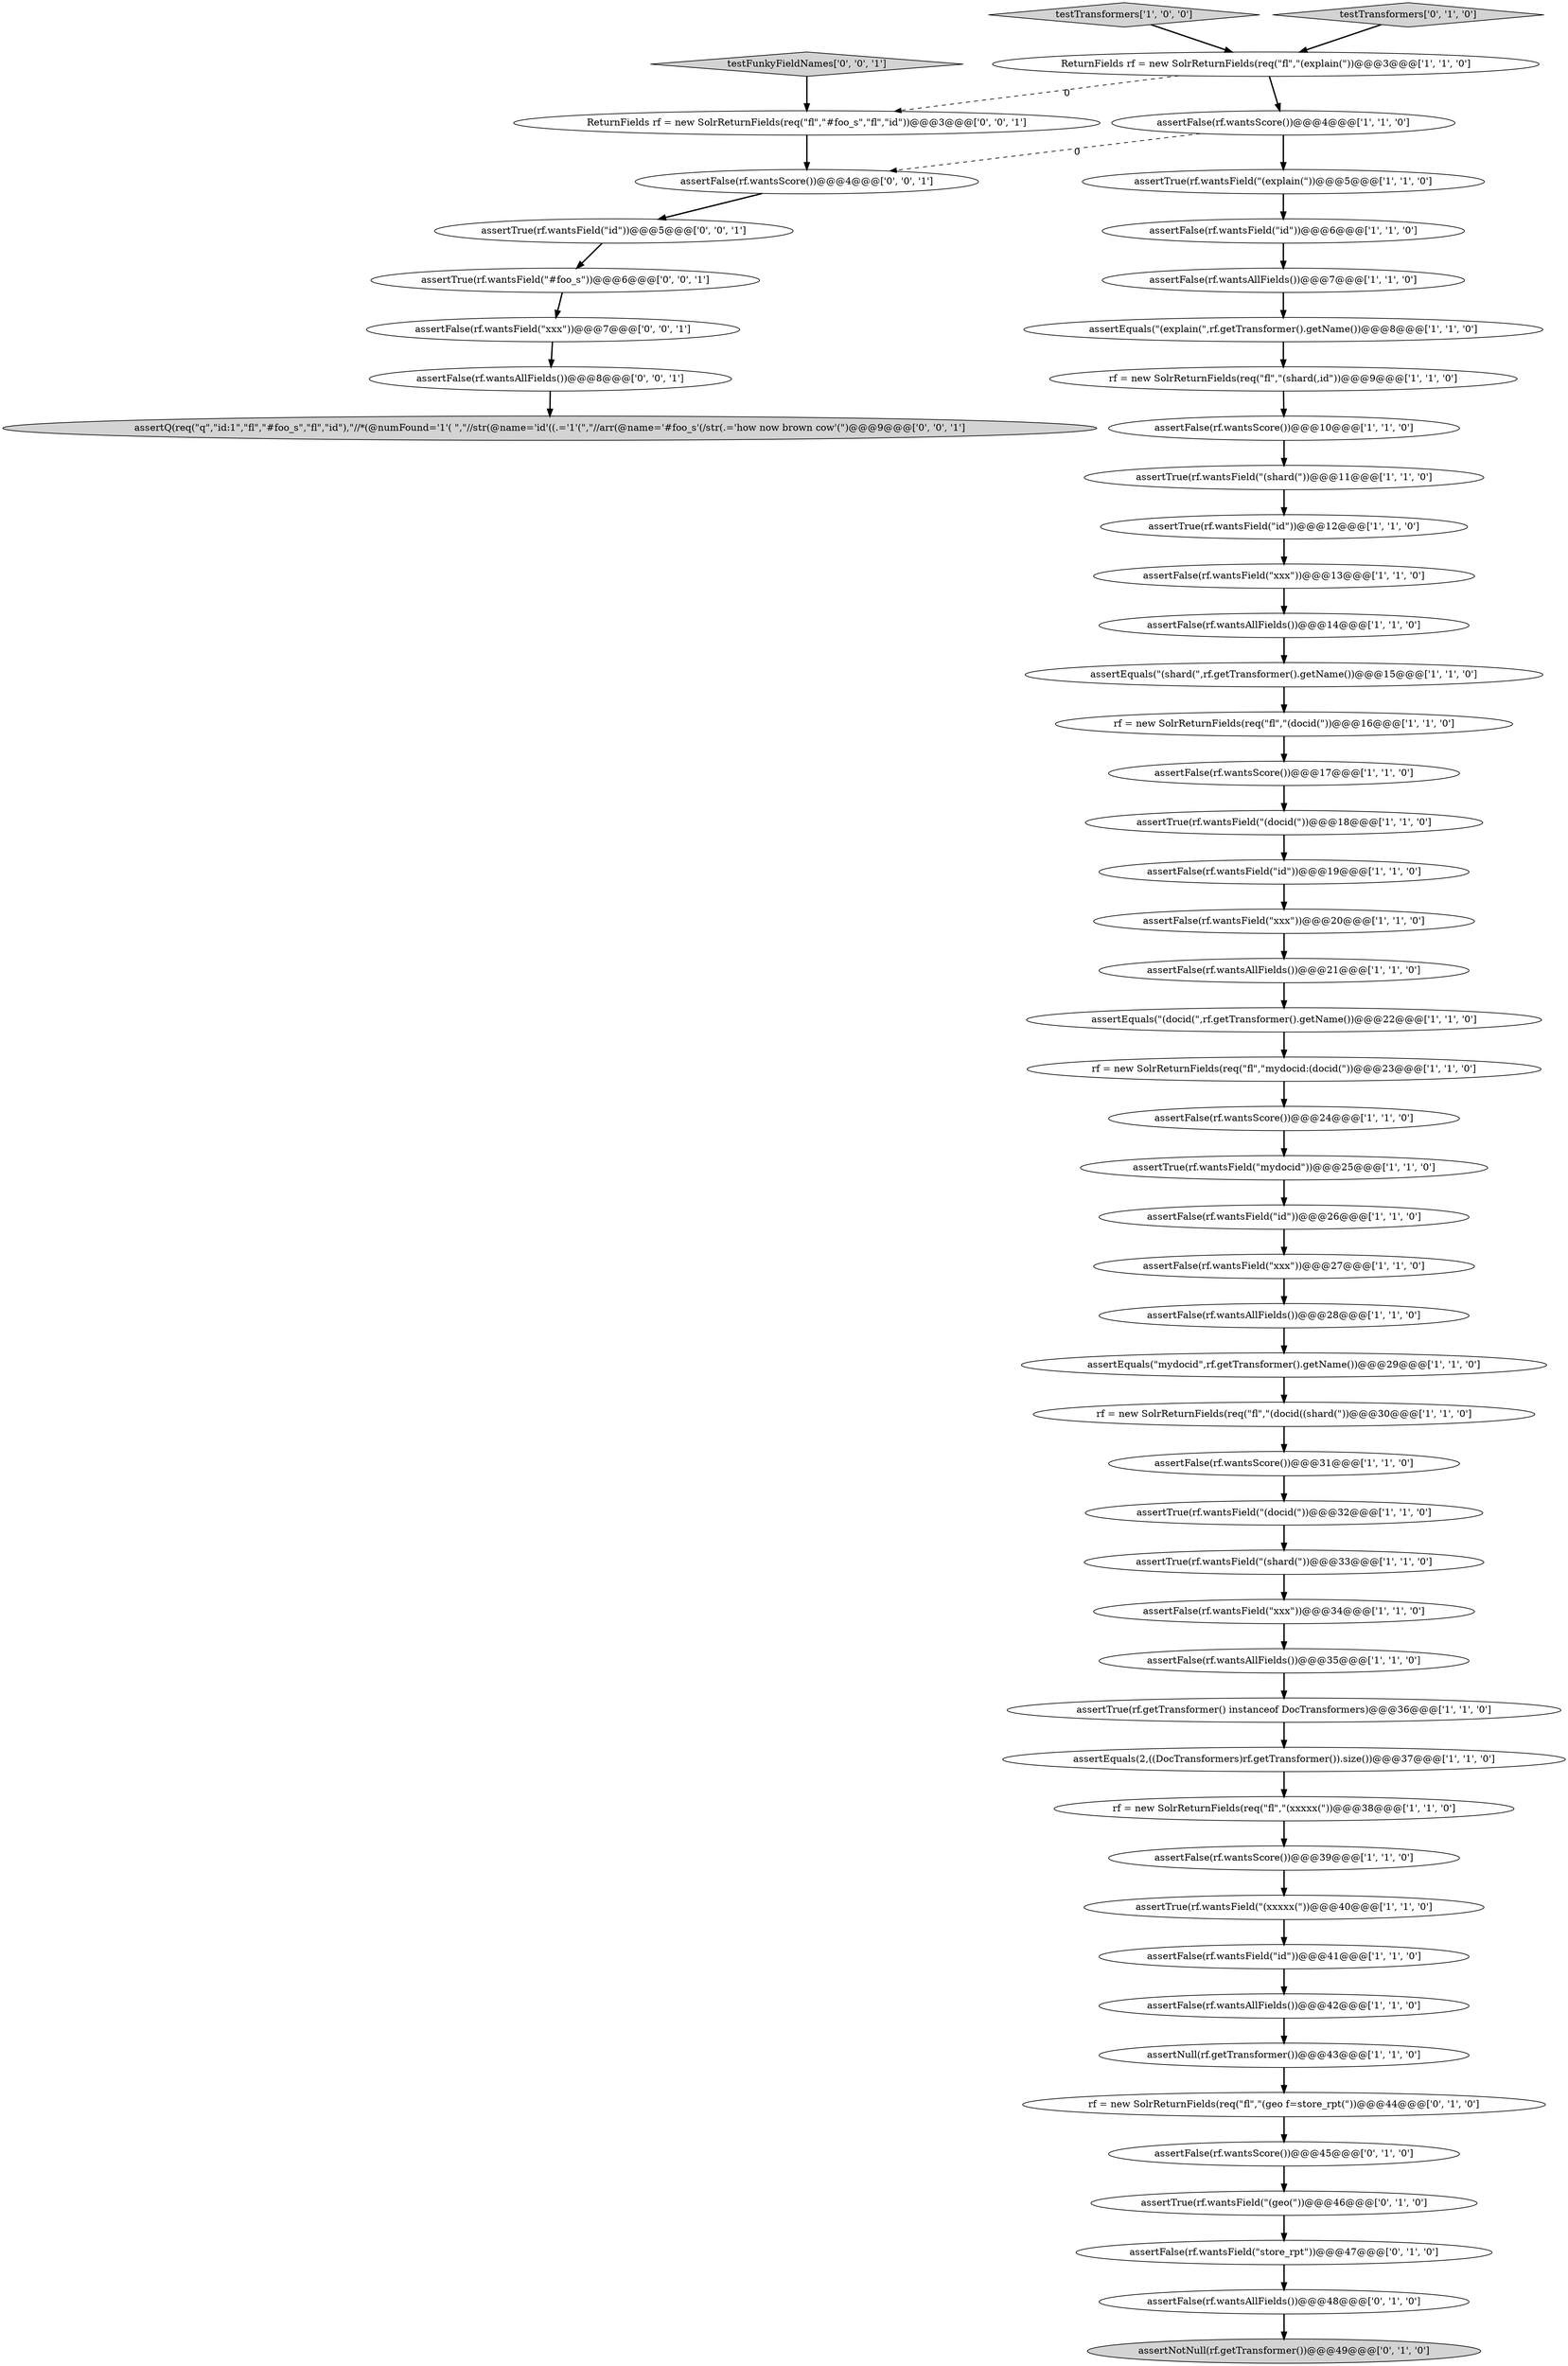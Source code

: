 digraph {
39 [style = filled, label = "assertEquals(\"(explain(\",rf.getTransformer().getName())@@@8@@@['1', '1', '0']", fillcolor = white, shape = ellipse image = "AAA0AAABBB1BBB"];
9 [style = filled, label = "assertTrue(rf.wantsField(\"(xxxxx(\"))@@@40@@@['1', '1', '0']", fillcolor = white, shape = ellipse image = "AAA0AAABBB1BBB"];
12 [style = filled, label = "assertEquals(\"(docid(\",rf.getTransformer().getName())@@@22@@@['1', '1', '0']", fillcolor = white, shape = ellipse image = "AAA0AAABBB1BBB"];
7 [style = filled, label = "assertFalse(rf.wantsAllFields())@@@14@@@['1', '1', '0']", fillcolor = white, shape = ellipse image = "AAA0AAABBB1BBB"];
4 [style = filled, label = "assertFalse(rf.wantsScore())@@@4@@@['1', '1', '0']", fillcolor = white, shape = ellipse image = "AAA0AAABBB1BBB"];
25 [style = filled, label = "assertFalse(rf.wantsScore())@@@24@@@['1', '1', '0']", fillcolor = white, shape = ellipse image = "AAA0AAABBB1BBB"];
27 [style = filled, label = "assertFalse(rf.wantsScore())@@@39@@@['1', '1', '0']", fillcolor = white, shape = ellipse image = "AAA0AAABBB1BBB"];
30 [style = filled, label = "testTransformers['1', '0', '0']", fillcolor = lightgray, shape = diamond image = "AAA0AAABBB1BBB"];
20 [style = filled, label = "assertFalse(rf.wantsAllFields())@@@28@@@['1', '1', '0']", fillcolor = white, shape = ellipse image = "AAA0AAABBB1BBB"];
46 [style = filled, label = "assertFalse(rf.wantsField(\"store_rpt\"))@@@47@@@['0', '1', '0']", fillcolor = white, shape = ellipse image = "AAA1AAABBB2BBB"];
56 [style = filled, label = "assertTrue(rf.wantsField(\"#foo_s\"))@@@6@@@['0', '0', '1']", fillcolor = white, shape = ellipse image = "AAA0AAABBB3BBB"];
43 [style = filled, label = "assertNotNull(rf.getTransformer())@@@49@@@['0', '1', '0']", fillcolor = lightgray, shape = ellipse image = "AAA1AAABBB2BBB"];
29 [style = filled, label = "assertTrue(rf.wantsField(\"(docid(\"))@@@18@@@['1', '1', '0']", fillcolor = white, shape = ellipse image = "AAA0AAABBB1BBB"];
53 [style = filled, label = "assertTrue(rf.wantsField(\"id\"))@@@5@@@['0', '0', '1']", fillcolor = white, shape = ellipse image = "AAA0AAABBB3BBB"];
0 [style = filled, label = "assertEquals(\"mydocid\",rf.getTransformer().getName())@@@29@@@['1', '1', '0']", fillcolor = white, shape = ellipse image = "AAA0AAABBB1BBB"];
21 [style = filled, label = "rf = new SolrReturnFields(req(\"fl\",\"(shard(,id\"))@@@9@@@['1', '1', '0']", fillcolor = white, shape = ellipse image = "AAA0AAABBB1BBB"];
10 [style = filled, label = "assertEquals(\"(shard(\",rf.getTransformer().getName())@@@15@@@['1', '1', '0']", fillcolor = white, shape = ellipse image = "AAA0AAABBB1BBB"];
5 [style = filled, label = "assertTrue(rf.wantsField(\"(explain(\"))@@@5@@@['1', '1', '0']", fillcolor = white, shape = ellipse image = "AAA0AAABBB1BBB"];
48 [style = filled, label = "assertTrue(rf.wantsField(\"(geo(\"))@@@46@@@['0', '1', '0']", fillcolor = white, shape = ellipse image = "AAA1AAABBB2BBB"];
41 [style = filled, label = "assertFalse(rf.wantsAllFields())@@@42@@@['1', '1', '0']", fillcolor = white, shape = ellipse image = "AAA0AAABBB1BBB"];
13 [style = filled, label = "assertFalse(rf.wantsField(\"xxx\"))@@@27@@@['1', '1', '0']", fillcolor = white, shape = ellipse image = "AAA0AAABBB1BBB"];
6 [style = filled, label = "assertFalse(rf.wantsField(\"xxx\"))@@@20@@@['1', '1', '0']", fillcolor = white, shape = ellipse image = "AAA0AAABBB1BBB"];
24 [style = filled, label = "assertFalse(rf.wantsScore())@@@17@@@['1', '1', '0']", fillcolor = white, shape = ellipse image = "AAA0AAABBB1BBB"];
31 [style = filled, label = "assertFalse(rf.wantsScore())@@@10@@@['1', '1', '0']", fillcolor = white, shape = ellipse image = "AAA0AAABBB1BBB"];
37 [style = filled, label = "assertFalse(rf.wantsAllFields())@@@7@@@['1', '1', '0']", fillcolor = white, shape = ellipse image = "AAA0AAABBB1BBB"];
16 [style = filled, label = "assertFalse(rf.wantsField(\"id\"))@@@26@@@['1', '1', '0']", fillcolor = white, shape = ellipse image = "AAA0AAABBB1BBB"];
11 [style = filled, label = "assertEquals(2,((DocTransformers)rf.getTransformer()).size())@@@37@@@['1', '1', '0']", fillcolor = white, shape = ellipse image = "AAA0AAABBB1BBB"];
14 [style = filled, label = "assertFalse(rf.wantsField(\"id\"))@@@41@@@['1', '1', '0']", fillcolor = white, shape = ellipse image = "AAA0AAABBB1BBB"];
40 [style = filled, label = "assertFalse(rf.wantsField(\"xxx\"))@@@13@@@['1', '1', '0']", fillcolor = white, shape = ellipse image = "AAA0AAABBB1BBB"];
8 [style = filled, label = "assertFalse(rf.wantsField(\"xxx\"))@@@34@@@['1', '1', '0']", fillcolor = white, shape = ellipse image = "AAA0AAABBB1BBB"];
2 [style = filled, label = "assertFalse(rf.wantsField(\"id\"))@@@19@@@['1', '1', '0']", fillcolor = white, shape = ellipse image = "AAA0AAABBB1BBB"];
18 [style = filled, label = "rf = new SolrReturnFields(req(\"fl\",\"(docid((shard(\"))@@@30@@@['1', '1', '0']", fillcolor = white, shape = ellipse image = "AAA0AAABBB1BBB"];
36 [style = filled, label = "assertNull(rf.getTransformer())@@@43@@@['1', '1', '0']", fillcolor = white, shape = ellipse image = "AAA0AAABBB1BBB"];
38 [style = filled, label = "assertFalse(rf.wantsField(\"id\"))@@@6@@@['1', '1', '0']", fillcolor = white, shape = ellipse image = "AAA0AAABBB1BBB"];
26 [style = filled, label = "assertFalse(rf.wantsScore())@@@31@@@['1', '1', '0']", fillcolor = white, shape = ellipse image = "AAA0AAABBB1BBB"];
33 [style = filled, label = "assertTrue(rf.wantsField(\"(shard(\"))@@@33@@@['1', '1', '0']", fillcolor = white, shape = ellipse image = "AAA0AAABBB1BBB"];
19 [style = filled, label = "assertTrue(rf.wantsField(\"(shard(\"))@@@11@@@['1', '1', '0']", fillcolor = white, shape = ellipse image = "AAA0AAABBB1BBB"];
50 [style = filled, label = "assertFalse(rf.wantsAllFields())@@@8@@@['0', '0', '1']", fillcolor = white, shape = ellipse image = "AAA0AAABBB3BBB"];
45 [style = filled, label = "assertFalse(rf.wantsAllFields())@@@48@@@['0', '1', '0']", fillcolor = white, shape = ellipse image = "AAA1AAABBB2BBB"];
54 [style = filled, label = "assertQ(req(\"q\",\"id:1\",\"fl\",\"#foo_s\",\"fl\",\"id\"),\"//*(@numFound='1'( \",\"//str(@name='id'((.='1'(\",\"//arr(@name='#foo_s'(/str(.='how now brown cow'(\")@@@9@@@['0', '0', '1']", fillcolor = lightgray, shape = ellipse image = "AAA0AAABBB3BBB"];
23 [style = filled, label = "rf = new SolrReturnFields(req(\"fl\",\"mydocid:(docid(\"))@@@23@@@['1', '1', '0']", fillcolor = white, shape = ellipse image = "AAA0AAABBB1BBB"];
44 [style = filled, label = "assertFalse(rf.wantsScore())@@@45@@@['0', '1', '0']", fillcolor = white, shape = ellipse image = "AAA1AAABBB2BBB"];
17 [style = filled, label = "assertFalse(rf.wantsAllFields())@@@21@@@['1', '1', '0']", fillcolor = white, shape = ellipse image = "AAA0AAABBB1BBB"];
32 [style = filled, label = "assertTrue(rf.wantsField(\"(docid(\"))@@@32@@@['1', '1', '0']", fillcolor = white, shape = ellipse image = "AAA0AAABBB1BBB"];
15 [style = filled, label = "assertTrue(rf.wantsField(\"mydocid\"))@@@25@@@['1', '1', '0']", fillcolor = white, shape = ellipse image = "AAA0AAABBB1BBB"];
35 [style = filled, label = "assertFalse(rf.wantsAllFields())@@@35@@@['1', '1', '0']", fillcolor = white, shape = ellipse image = "AAA0AAABBB1BBB"];
52 [style = filled, label = "assertFalse(rf.wantsScore())@@@4@@@['0', '0', '1']", fillcolor = white, shape = ellipse image = "AAA0AAABBB3BBB"];
1 [style = filled, label = "rf = new SolrReturnFields(req(\"fl\",\"(docid(\"))@@@16@@@['1', '1', '0']", fillcolor = white, shape = ellipse image = "AAA0AAABBB1BBB"];
34 [style = filled, label = "rf = new SolrReturnFields(req(\"fl\",\"(xxxxx(\"))@@@38@@@['1', '1', '0']", fillcolor = white, shape = ellipse image = "AAA0AAABBB1BBB"];
51 [style = filled, label = "testFunkyFieldNames['0', '0', '1']", fillcolor = lightgray, shape = diamond image = "AAA0AAABBB3BBB"];
55 [style = filled, label = "ReturnFields rf = new SolrReturnFields(req(\"fl\",\"#foo_s\",\"fl\",\"id\"))@@@3@@@['0', '0', '1']", fillcolor = white, shape = ellipse image = "AAA0AAABBB3BBB"];
49 [style = filled, label = "assertFalse(rf.wantsField(\"xxx\"))@@@7@@@['0', '0', '1']", fillcolor = white, shape = ellipse image = "AAA0AAABBB3BBB"];
28 [style = filled, label = "assertTrue(rf.wantsField(\"id\"))@@@12@@@['1', '1', '0']", fillcolor = white, shape = ellipse image = "AAA0AAABBB1BBB"];
3 [style = filled, label = "assertTrue(rf.getTransformer() instanceof DocTransformers)@@@36@@@['1', '1', '0']", fillcolor = white, shape = ellipse image = "AAA0AAABBB1BBB"];
42 [style = filled, label = "rf = new SolrReturnFields(req(\"fl\",\"(geo f=store_rpt(\"))@@@44@@@['0', '1', '0']", fillcolor = white, shape = ellipse image = "AAA1AAABBB2BBB"];
22 [style = filled, label = "ReturnFields rf = new SolrReturnFields(req(\"fl\",\"(explain(\"))@@@3@@@['1', '1', '0']", fillcolor = white, shape = ellipse image = "AAA0AAABBB1BBB"];
47 [style = filled, label = "testTransformers['0', '1', '0']", fillcolor = lightgray, shape = diamond image = "AAA0AAABBB2BBB"];
11->34 [style = bold, label=""];
33->8 [style = bold, label=""];
35->3 [style = bold, label=""];
56->49 [style = bold, label=""];
36->42 [style = bold, label=""];
23->25 [style = bold, label=""];
3->11 [style = bold, label=""];
19->28 [style = bold, label=""];
7->10 [style = bold, label=""];
8->35 [style = bold, label=""];
29->2 [style = bold, label=""];
4->5 [style = bold, label=""];
38->37 [style = bold, label=""];
44->48 [style = bold, label=""];
53->56 [style = bold, label=""];
22->55 [style = dashed, label="0"];
27->9 [style = bold, label=""];
30->22 [style = bold, label=""];
17->12 [style = bold, label=""];
39->21 [style = bold, label=""];
6->17 [style = bold, label=""];
12->23 [style = bold, label=""];
41->36 [style = bold, label=""];
1->24 [style = bold, label=""];
16->13 [style = bold, label=""];
18->26 [style = bold, label=""];
14->41 [style = bold, label=""];
10->1 [style = bold, label=""];
46->45 [style = bold, label=""];
37->39 [style = bold, label=""];
45->43 [style = bold, label=""];
40->7 [style = bold, label=""];
26->32 [style = bold, label=""];
47->22 [style = bold, label=""];
22->4 [style = bold, label=""];
15->16 [style = bold, label=""];
48->46 [style = bold, label=""];
4->52 [style = dashed, label="0"];
9->14 [style = bold, label=""];
51->55 [style = bold, label=""];
2->6 [style = bold, label=""];
55->52 [style = bold, label=""];
28->40 [style = bold, label=""];
13->20 [style = bold, label=""];
32->33 [style = bold, label=""];
20->0 [style = bold, label=""];
24->29 [style = bold, label=""];
52->53 [style = bold, label=""];
5->38 [style = bold, label=""];
42->44 [style = bold, label=""];
21->31 [style = bold, label=""];
0->18 [style = bold, label=""];
31->19 [style = bold, label=""];
25->15 [style = bold, label=""];
49->50 [style = bold, label=""];
50->54 [style = bold, label=""];
34->27 [style = bold, label=""];
}
